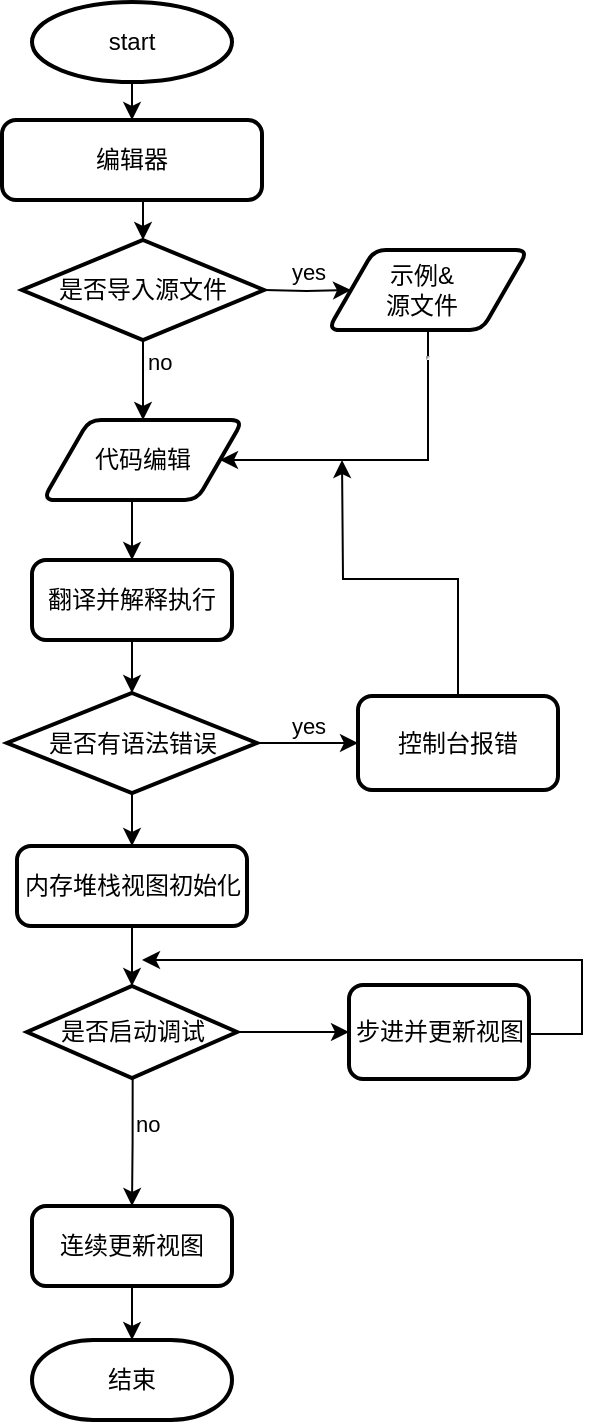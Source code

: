 <mxfile version="10.9.5" type="device"><diagram id="kK_SdLeWX3RIS2cmQ7PE" name="Page-1"><mxGraphModel dx="716" dy="663" grid="1" gridSize="10" guides="1" tooltips="1" connect="1" arrows="1" fold="1" page="1" pageScale="1" pageWidth="827" pageHeight="1169" math="0" shadow="0"><root><mxCell id="0"/><mxCell id="1" parent="0"/><mxCell id="M4c8t7Sqtvl6Fa9aRFOW-7" style="edgeStyle=orthogonalEdgeStyle;rounded=0;orthogonalLoop=1;jettySize=auto;html=1;exitX=0.5;exitY=1;exitDx=0;exitDy=0;exitPerimeter=0;entryX=0.5;entryY=0;entryDx=0;entryDy=0;" edge="1" parent="1" source="M4c8t7Sqtvl6Fa9aRFOW-1" target="M4c8t7Sqtvl6Fa9aRFOW-4"><mxGeometry relative="1" as="geometry"/></mxCell><mxCell id="M4c8t7Sqtvl6Fa9aRFOW-1" value="start" style="strokeWidth=2;html=1;shape=mxgraph.flowchart.start_1;whiteSpace=wrap;" vertex="1" parent="1"><mxGeometry x="165" y="1" width="100" height="40" as="geometry"/></mxCell><mxCell id="M4c8t7Sqtvl6Fa9aRFOW-20" style="edgeStyle=orthogonalEdgeStyle;rounded=0;orthogonalLoop=1;jettySize=auto;html=1;exitX=0.5;exitY=1;exitDx=0;exitDy=0;entryX=0.5;entryY=0;entryDx=0;entryDy=0;entryPerimeter=0;" edge="1" parent="1" source="M4c8t7Sqtvl6Fa9aRFOW-4" target="M4c8t7Sqtvl6Fa9aRFOW-5"><mxGeometry relative="1" as="geometry"/></mxCell><mxCell id="M4c8t7Sqtvl6Fa9aRFOW-4" value="编辑器" style="rounded=1;whiteSpace=wrap;html=1;absoluteArcSize=1;arcSize=14;strokeWidth=2;" vertex="1" parent="1"><mxGeometry x="150" y="60" width="130" height="40" as="geometry"/></mxCell><mxCell id="M4c8t7Sqtvl6Fa9aRFOW-11" value="yes" style="edgeStyle=orthogonalEdgeStyle;rounded=0;orthogonalLoop=1;jettySize=auto;html=1;exitX=1;exitY=0.5;exitDx=0;exitDy=0;exitPerimeter=0;entryX=0;entryY=0.5;entryDx=0;entryDy=0;verticalAlign=bottom;" edge="1" parent="1" target="M4c8t7Sqtvl6Fa9aRFOW-10"><mxGeometry relative="1" as="geometry"><mxPoint x="281.167" y="145" as="sourcePoint"/><mxPoint x="321.167" y="145" as="targetPoint"/></mxGeometry></mxCell><mxCell id="M4c8t7Sqtvl6Fa9aRFOW-12" value="no" style="edgeStyle=orthogonalEdgeStyle;rounded=0;orthogonalLoop=1;jettySize=auto;html=1;exitX=0.5;exitY=1;exitDx=0;exitDy=0;exitPerimeter=0;entryX=0.5;entryY=0;entryDx=0;entryDy=0;verticalAlign=bottom;align=left;" edge="1" parent="1" source="M4c8t7Sqtvl6Fa9aRFOW-5" target="M4c8t7Sqtvl6Fa9aRFOW-9"><mxGeometry relative="1" as="geometry"/></mxCell><mxCell id="M4c8t7Sqtvl6Fa9aRFOW-5" value="是否导入源文件" style="strokeWidth=2;html=1;shape=mxgraph.flowchart.decision;whiteSpace=wrap;" vertex="1" parent="1"><mxGeometry x="160" y="120" width="121" height="50" as="geometry"/></mxCell><mxCell id="M4c8t7Sqtvl6Fa9aRFOW-14" style="edgeStyle=orthogonalEdgeStyle;rounded=0;orthogonalLoop=1;jettySize=auto;html=1;exitX=0.5;exitY=1;exitDx=0;exitDy=0;entryX=0.5;entryY=0;entryDx=0;entryDy=0;" edge="1" parent="1" source="M4c8t7Sqtvl6Fa9aRFOW-9" target="M4c8t7Sqtvl6Fa9aRFOW-13"><mxGeometry relative="1" as="geometry"/></mxCell><mxCell id="M4c8t7Sqtvl6Fa9aRFOW-9" value="" style="verticalLabelPosition=bottom;verticalAlign=top;html=1;strokeWidth=2;shape=parallelogram;perimeter=parallelogramPerimeter;whiteSpace=wrap;rounded=1;arcSize=12;size=0.23;" vertex="1" parent="1"><mxGeometry x="170.5" y="210" width="100" height="40" as="geometry"/></mxCell><mxCell id="M4c8t7Sqtvl6Fa9aRFOW-15" style="edgeStyle=orthogonalEdgeStyle;rounded=0;orthogonalLoop=1;jettySize=auto;html=1;exitX=0.5;exitY=1;exitDx=0;exitDy=0;entryX=1;entryY=0.5;entryDx=0;entryDy=0;" edge="1" parent="1" source="M4c8t7Sqtvl6Fa9aRFOW-10" target="M4c8t7Sqtvl6Fa9aRFOW-9"><mxGeometry relative="1" as="geometry"><mxPoint x="300" y="270" as="targetPoint"/><Array as="points"><mxPoint x="363" y="230"/></Array></mxGeometry></mxCell><mxCell id="M4c8t7Sqtvl6Fa9aRFOW-10" value="&lt;hr id=&quot;null&quot;&gt;" style="verticalLabelPosition=bottom;verticalAlign=top;html=1;strokeWidth=2;shape=parallelogram;perimeter=parallelogramPerimeter;whiteSpace=wrap;rounded=1;arcSize=12;size=0.23;" vertex="1" parent="1"><mxGeometry x="313" y="125" width="100" height="40" as="geometry"/></mxCell><mxCell id="M4c8t7Sqtvl6Fa9aRFOW-17" style="edgeStyle=orthogonalEdgeStyle;rounded=0;orthogonalLoop=1;jettySize=auto;html=1;exitX=0.5;exitY=1;exitDx=0;exitDy=0;entryX=0.5;entryY=0;entryDx=0;entryDy=0;entryPerimeter=0;" edge="1" parent="1" source="M4c8t7Sqtvl6Fa9aRFOW-13" target="M4c8t7Sqtvl6Fa9aRFOW-35"><mxGeometry relative="1" as="geometry"><mxPoint x="215" y="340" as="targetPoint"/></mxGeometry></mxCell><mxCell id="M4c8t7Sqtvl6Fa9aRFOW-13" value="翻译并解释执行" style="rounded=1;whiteSpace=wrap;html=1;absoluteArcSize=1;arcSize=14;strokeWidth=2;" vertex="1" parent="1"><mxGeometry x="165" y="280" width="100" height="40" as="geometry"/></mxCell><mxCell id="M4c8t7Sqtvl6Fa9aRFOW-19" style="edgeStyle=orthogonalEdgeStyle;rounded=0;orthogonalLoop=1;jettySize=auto;html=1;exitX=0.5;exitY=1;exitDx=0;exitDy=0;entryX=0.5;entryY=0;entryDx=0;entryDy=0;entryPerimeter=0;" edge="1" parent="1" source="M4c8t7Sqtvl6Fa9aRFOW-16" target="M4c8t7Sqtvl6Fa9aRFOW-18"><mxGeometry relative="1" as="geometry"><mxPoint x="215" y="533" as="targetPoint"/></mxGeometry></mxCell><mxCell id="M4c8t7Sqtvl6Fa9aRFOW-16" value="内存堆栈视图初始化" style="rounded=1;whiteSpace=wrap;html=1;absoluteArcSize=1;arcSize=14;strokeWidth=2;" vertex="1" parent="1"><mxGeometry x="157.5" y="423" width="115" height="40" as="geometry"/></mxCell><mxCell id="M4c8t7Sqtvl6Fa9aRFOW-30" value="no" style="edgeStyle=orthogonalEdgeStyle;rounded=0;orthogonalLoop=1;jettySize=auto;html=1;exitX=0.5;exitY=1;exitDx=0;exitDy=0;exitPerimeter=0;entryX=0.5;entryY=0;entryDx=0;entryDy=0;align=left;verticalAlign=bottom;" edge="1" parent="1" target="M4c8t7Sqtvl6Fa9aRFOW-25"><mxGeometry relative="1" as="geometry"><mxPoint x="215.333" y="538.833" as="sourcePoint"/><mxPoint x="215.333" y="563" as="targetPoint"/><Array as="points"><mxPoint x="216" y="571"/></Array></mxGeometry></mxCell><mxCell id="M4c8t7Sqtvl6Fa9aRFOW-48" style="edgeStyle=orthogonalEdgeStyle;rounded=0;orthogonalLoop=1;jettySize=auto;html=1;exitX=1;exitY=0.5;exitDx=0;exitDy=0;exitPerimeter=0;entryX=0;entryY=0.5;entryDx=0;entryDy=0;startArrow=none;startFill=0;align=center;" edge="1" parent="1" source="M4c8t7Sqtvl6Fa9aRFOW-18" target="M4c8t7Sqtvl6Fa9aRFOW-31"><mxGeometry relative="1" as="geometry"/></mxCell><mxCell id="M4c8t7Sqtvl6Fa9aRFOW-18" value="是否启动调试" style="strokeWidth=2;html=1;shape=mxgraph.flowchart.decision;whiteSpace=wrap;" vertex="1" parent="1"><mxGeometry x="162.5" y="493" width="105" height="46" as="geometry"/></mxCell><mxCell id="M4c8t7Sqtvl6Fa9aRFOW-21" value="示例&amp;amp;源文件" style="text;html=1;strokeColor=none;fillColor=none;align=center;verticalAlign=middle;whiteSpace=wrap;rounded=0;" vertex="1" parent="1"><mxGeometry x="340" y="135" width="40" height="20" as="geometry"/></mxCell><mxCell id="M4c8t7Sqtvl6Fa9aRFOW-23" value="代码编辑" style="text;html=1;strokeColor=none;fillColor=none;align=center;verticalAlign=middle;whiteSpace=wrap;rounded=0;" vertex="1" parent="1"><mxGeometry x="195" y="220" width="51" height="20" as="geometry"/></mxCell><mxCell id="M4c8t7Sqtvl6Fa9aRFOW-26" style="edgeStyle=orthogonalEdgeStyle;rounded=0;orthogonalLoop=1;jettySize=auto;html=1;exitX=0.5;exitY=1;exitDx=0;exitDy=0;align=left;entryX=0.5;entryY=0;entryDx=0;entryDy=0;entryPerimeter=0;" edge="1" parent="1" source="M4c8t7Sqtvl6Fa9aRFOW-25" target="M4c8t7Sqtvl6Fa9aRFOW-41"><mxGeometry relative="1" as="geometry"><mxPoint x="215" y="643" as="targetPoint"/></mxGeometry></mxCell><mxCell id="M4c8t7Sqtvl6Fa9aRFOW-25" value="连续更新视图" style="rounded=1;whiteSpace=wrap;html=1;absoluteArcSize=1;arcSize=14;strokeWidth=2;" vertex="1" parent="1"><mxGeometry x="165" y="603" width="100" height="40" as="geometry"/></mxCell><mxCell id="M4c8t7Sqtvl6Fa9aRFOW-47" style="edgeStyle=orthogonalEdgeStyle;rounded=0;orthogonalLoop=1;jettySize=auto;html=1;exitX=1;exitY=0.5;exitDx=0;exitDy=0;startArrow=none;startFill=0;align=center;" edge="1" parent="1" source="M4c8t7Sqtvl6Fa9aRFOW-31"><mxGeometry relative="1" as="geometry"><mxPoint x="220" y="480" as="targetPoint"/><Array as="points"><mxPoint x="414" y="517"/><mxPoint x="440" y="517"/><mxPoint x="440" y="480"/></Array></mxGeometry></mxCell><mxCell id="M4c8t7Sqtvl6Fa9aRFOW-31" value="步进并更新视图" style="rounded=1;whiteSpace=wrap;html=1;absoluteArcSize=1;arcSize=14;strokeWidth=2;" vertex="1" parent="1"><mxGeometry x="323.5" y="492.5" width="90" height="47" as="geometry"/></mxCell><mxCell id="M4c8t7Sqtvl6Fa9aRFOW-36" style="edgeStyle=orthogonalEdgeStyle;rounded=0;orthogonalLoop=1;jettySize=auto;html=1;exitX=0.5;exitY=1;exitDx=0;exitDy=0;exitPerimeter=0;startArrow=none;startFill=0;align=left;" edge="1" parent="1" source="M4c8t7Sqtvl6Fa9aRFOW-35" target="M4c8t7Sqtvl6Fa9aRFOW-16"><mxGeometry relative="1" as="geometry"><mxPoint x="215.333" y="420" as="targetPoint"/></mxGeometry></mxCell><mxCell id="M4c8t7Sqtvl6Fa9aRFOW-39" value="yes" style="edgeStyle=orthogonalEdgeStyle;rounded=0;orthogonalLoop=1;jettySize=auto;html=1;exitX=1;exitY=0.5;exitDx=0;exitDy=0;exitPerimeter=0;entryX=0;entryY=0.5;entryDx=0;entryDy=0;startArrow=none;startFill=0;align=center;verticalAlign=bottom;" edge="1" parent="1" source="M4c8t7Sqtvl6Fa9aRFOW-35" target="M4c8t7Sqtvl6Fa9aRFOW-38"><mxGeometry relative="1" as="geometry"/></mxCell><mxCell id="M4c8t7Sqtvl6Fa9aRFOW-35" value="是否有语法错误" style="strokeWidth=2;html=1;shape=mxgraph.flowchart.decision;whiteSpace=wrap;" vertex="1" parent="1"><mxGeometry x="152.5" y="346.5" width="125" height="50" as="geometry"/></mxCell><mxCell id="M4c8t7Sqtvl6Fa9aRFOW-40" style="edgeStyle=orthogonalEdgeStyle;rounded=0;orthogonalLoop=1;jettySize=auto;html=1;exitX=0.5;exitY=0;exitDx=0;exitDy=0;startArrow=none;startFill=0;align=center;" edge="1" parent="1" source="M4c8t7Sqtvl6Fa9aRFOW-38"><mxGeometry relative="1" as="geometry"><mxPoint x="320" y="230" as="targetPoint"/></mxGeometry></mxCell><mxCell id="M4c8t7Sqtvl6Fa9aRFOW-38" value="控制台报错" style="rounded=1;whiteSpace=wrap;html=1;absoluteArcSize=1;arcSize=14;strokeWidth=2;" vertex="1" parent="1"><mxGeometry x="328" y="348" width="100" height="47" as="geometry"/></mxCell><mxCell id="M4c8t7Sqtvl6Fa9aRFOW-41" value="结束" style="strokeWidth=2;html=1;shape=mxgraph.flowchart.terminator;whiteSpace=wrap;" vertex="1" parent="1"><mxGeometry x="165" y="670" width="100" height="40" as="geometry"/></mxCell></root></mxGraphModel></diagram></mxfile>